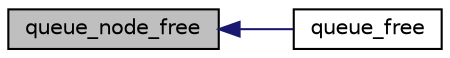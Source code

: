 digraph "queue_node_free"
{
  edge [fontname="Helvetica",fontsize="10",labelfontname="Helvetica",labelfontsize="10"];
  node [fontname="Helvetica",fontsize="10",shape=record];
  rankdir="LR";
  Node26 [label="queue_node_free",height=0.2,width=0.4,color="black", fillcolor="grey75", style="filled", fontcolor="black"];
  Node26 -> Node27 [dir="back",color="midnightblue",fontsize="10",style="solid",fontname="Helvetica"];
  Node27 [label="queue_free",height=0.2,width=0.4,color="black", fillcolor="white", style="filled",URL="$main_8c.html#ae4355f5638fea43084178049545e5e2d"];
}
